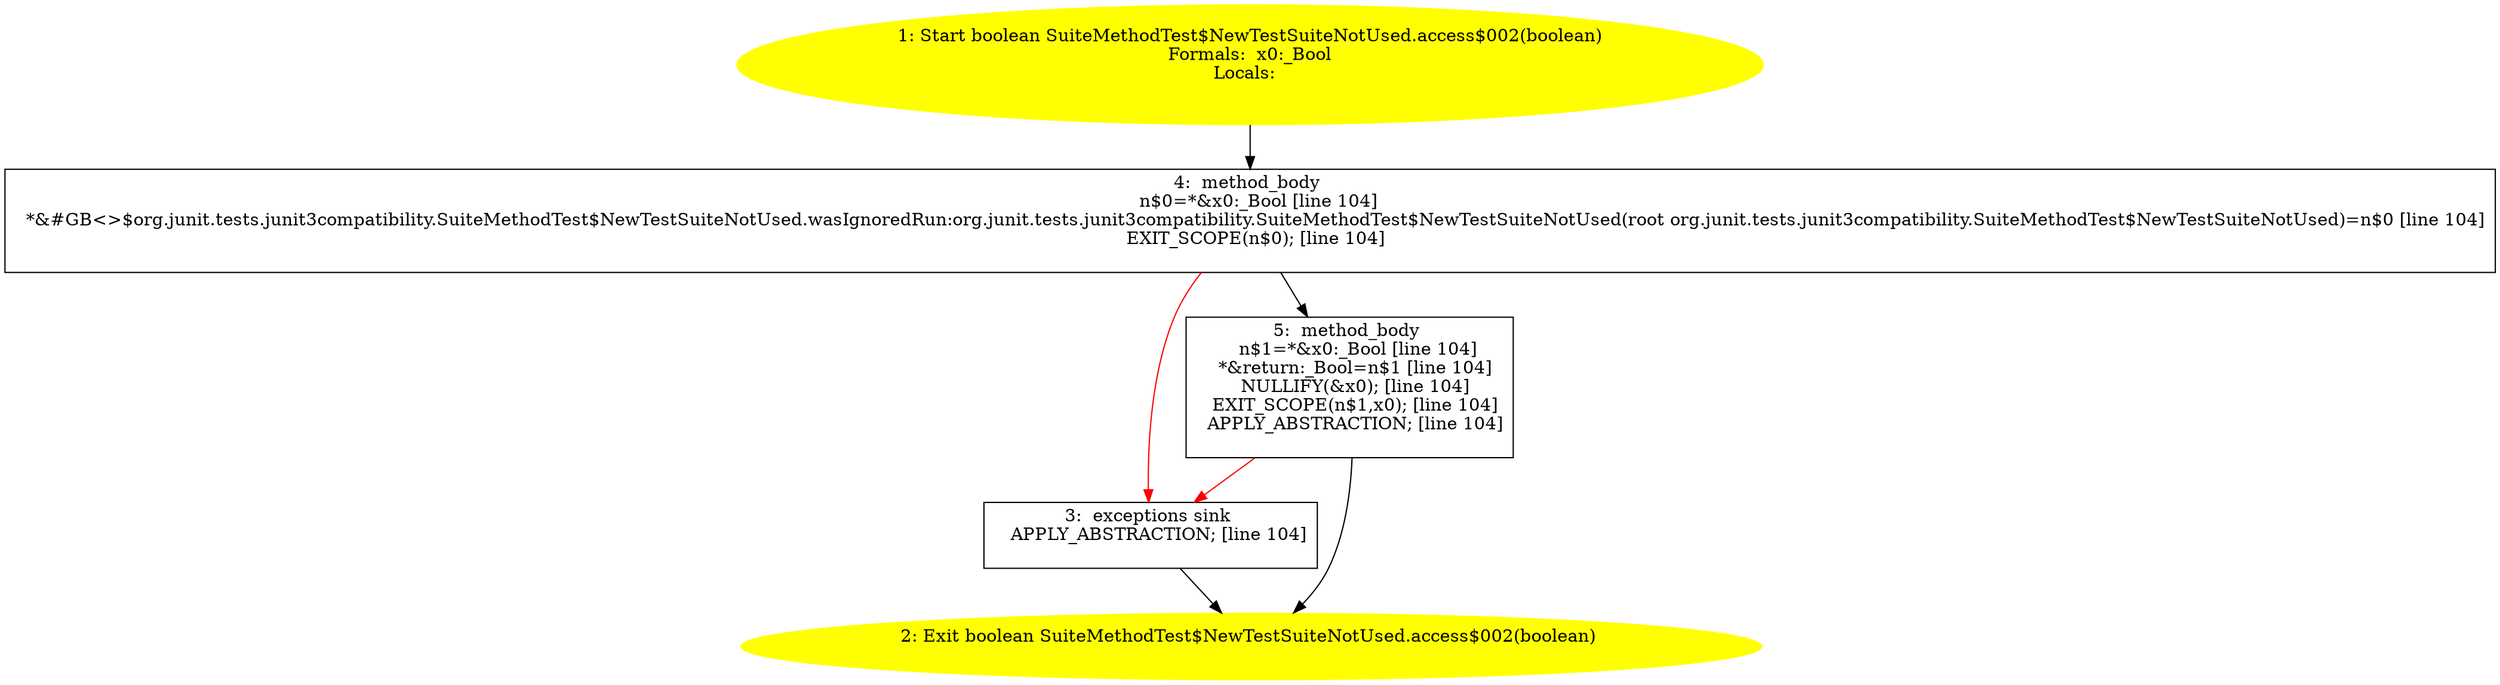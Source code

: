 /* @generated */
digraph cfg {
"org.junit.tests.junit3compatibility.SuiteMethodTest$NewTestSuiteNotUsed.access$002(boolean):boolean.fdc6d143ab217edc6322f40bb4521a15_1" [label="1: Start boolean SuiteMethodTest$NewTestSuiteNotUsed.access$002(boolean)\nFormals:  x0:_Bool\nLocals:  \n  " color=yellow style=filled]
	

	 "org.junit.tests.junit3compatibility.SuiteMethodTest$NewTestSuiteNotUsed.access$002(boolean):boolean.fdc6d143ab217edc6322f40bb4521a15_1" -> "org.junit.tests.junit3compatibility.SuiteMethodTest$NewTestSuiteNotUsed.access$002(boolean):boolean.fdc6d143ab217edc6322f40bb4521a15_4" ;
"org.junit.tests.junit3compatibility.SuiteMethodTest$NewTestSuiteNotUsed.access$002(boolean):boolean.fdc6d143ab217edc6322f40bb4521a15_2" [label="2: Exit boolean SuiteMethodTest$NewTestSuiteNotUsed.access$002(boolean) \n  " color=yellow style=filled]
	

"org.junit.tests.junit3compatibility.SuiteMethodTest$NewTestSuiteNotUsed.access$002(boolean):boolean.fdc6d143ab217edc6322f40bb4521a15_3" [label="3:  exceptions sink \n   APPLY_ABSTRACTION; [line 104]\n " shape="box"]
	

	 "org.junit.tests.junit3compatibility.SuiteMethodTest$NewTestSuiteNotUsed.access$002(boolean):boolean.fdc6d143ab217edc6322f40bb4521a15_3" -> "org.junit.tests.junit3compatibility.SuiteMethodTest$NewTestSuiteNotUsed.access$002(boolean):boolean.fdc6d143ab217edc6322f40bb4521a15_2" ;
"org.junit.tests.junit3compatibility.SuiteMethodTest$NewTestSuiteNotUsed.access$002(boolean):boolean.fdc6d143ab217edc6322f40bb4521a15_4" [label="4:  method_body \n   n$0=*&x0:_Bool [line 104]\n  *&#GB<>$org.junit.tests.junit3compatibility.SuiteMethodTest$NewTestSuiteNotUsed.wasIgnoredRun:org.junit.tests.junit3compatibility.SuiteMethodTest$NewTestSuiteNotUsed(root org.junit.tests.junit3compatibility.SuiteMethodTest$NewTestSuiteNotUsed)=n$0 [line 104]\n  EXIT_SCOPE(n$0); [line 104]\n " shape="box"]
	

	 "org.junit.tests.junit3compatibility.SuiteMethodTest$NewTestSuiteNotUsed.access$002(boolean):boolean.fdc6d143ab217edc6322f40bb4521a15_4" -> "org.junit.tests.junit3compatibility.SuiteMethodTest$NewTestSuiteNotUsed.access$002(boolean):boolean.fdc6d143ab217edc6322f40bb4521a15_5" ;
	 "org.junit.tests.junit3compatibility.SuiteMethodTest$NewTestSuiteNotUsed.access$002(boolean):boolean.fdc6d143ab217edc6322f40bb4521a15_4" -> "org.junit.tests.junit3compatibility.SuiteMethodTest$NewTestSuiteNotUsed.access$002(boolean):boolean.fdc6d143ab217edc6322f40bb4521a15_3" [color="red" ];
"org.junit.tests.junit3compatibility.SuiteMethodTest$NewTestSuiteNotUsed.access$002(boolean):boolean.fdc6d143ab217edc6322f40bb4521a15_5" [label="5:  method_body \n   n$1=*&x0:_Bool [line 104]\n  *&return:_Bool=n$1 [line 104]\n  NULLIFY(&x0); [line 104]\n  EXIT_SCOPE(n$1,x0); [line 104]\n  APPLY_ABSTRACTION; [line 104]\n " shape="box"]
	

	 "org.junit.tests.junit3compatibility.SuiteMethodTest$NewTestSuiteNotUsed.access$002(boolean):boolean.fdc6d143ab217edc6322f40bb4521a15_5" -> "org.junit.tests.junit3compatibility.SuiteMethodTest$NewTestSuiteNotUsed.access$002(boolean):boolean.fdc6d143ab217edc6322f40bb4521a15_2" ;
	 "org.junit.tests.junit3compatibility.SuiteMethodTest$NewTestSuiteNotUsed.access$002(boolean):boolean.fdc6d143ab217edc6322f40bb4521a15_5" -> "org.junit.tests.junit3compatibility.SuiteMethodTest$NewTestSuiteNotUsed.access$002(boolean):boolean.fdc6d143ab217edc6322f40bb4521a15_3" [color="red" ];
}
